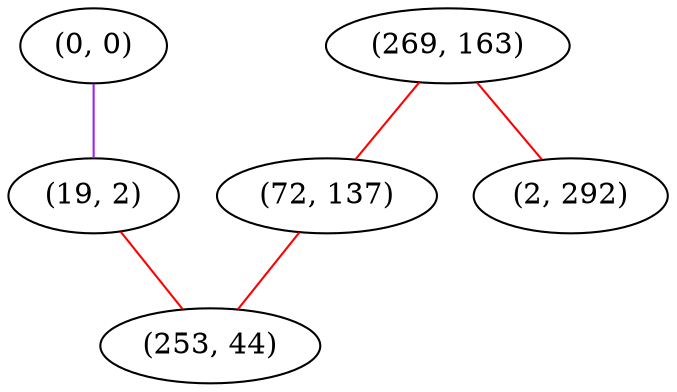 graph "" {
"(0, 0)";
"(269, 163)";
"(19, 2)";
"(72, 137)";
"(253, 44)";
"(2, 292)";
"(0, 0)" -- "(19, 2)"  [color=purple, key=0, weight=4];
"(269, 163)" -- "(72, 137)"  [color=red, key=0, weight=1];
"(269, 163)" -- "(2, 292)"  [color=red, key=0, weight=1];
"(19, 2)" -- "(253, 44)"  [color=red, key=0, weight=1];
"(72, 137)" -- "(253, 44)"  [color=red, key=0, weight=1];
}
